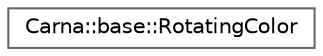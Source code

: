 digraph "Graphical Class Hierarchy"
{
 // LATEX_PDF_SIZE
  bgcolor="transparent";
  edge [fontname=Helvetica,fontsize=10,labelfontname=Helvetica,labelfontsize=10];
  node [fontname=Helvetica,fontsize=10,shape=box,height=0.2,width=0.4];
  rankdir="LR";
  Node0 [id="Node000000",label="Carna::base::RotatingColor",height=0.2,width=0.4,color="grey40", fillcolor="white", style="filled",URL="$classCarna_1_1base_1_1RotatingColor.html",tooltip="Supplies colors from a predefined, distinctive palette."];
}
